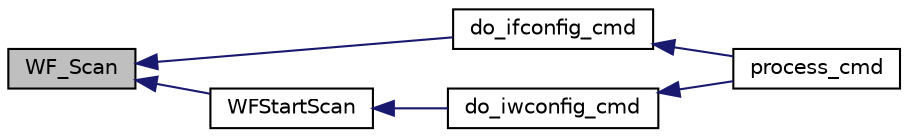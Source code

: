 digraph "WF_Scan"
{
  edge [fontname="Helvetica",fontsize="10",labelfontname="Helvetica",labelfontsize="10"];
  node [fontname="Helvetica",fontsize="10",shape=record];
  rankdir="LR";
  Node1 [label="WF_Scan",height=0.2,width=0.4,color="black", fillcolor="grey75", style="filled", fontcolor="black"];
  Node1 -> Node2 [dir="back",color="midnightblue",fontsize="10",style="solid",fontname="Helvetica"];
  Node2 [label="do_ifconfig_cmd",height=0.2,width=0.4,color="black", fillcolor="white", style="filled",URL="$_w_f_console_ifconfig_8c.html#a7d24f7ec577097165cbf981fd7a9ba76"];
  Node2 -> Node3 [dir="back",color="midnightblue",fontsize="10",style="solid",fontname="Helvetica"];
  Node3 [label="process_cmd",height=0.2,width=0.4,color="black", fillcolor="white", style="filled",URL="$_w_f_console_msg_handler_8c.html#adb34ba3f29206d313dd5bce1597db36b"];
  Node1 -> Node4 [dir="back",color="midnightblue",fontsize="10",style="solid",fontname="Helvetica"];
  Node4 [label="WFStartScan",height=0.2,width=0.4,color="black", fillcolor="white", style="filled",URL="$_w_f_easy_config_8c.html#ace3a4ed8433cd067c9ea749703b517ba"];
  Node4 -> Node5 [dir="back",color="midnightblue",fontsize="10",style="solid",fontname="Helvetica"];
  Node5 [label="do_iwconfig_cmd",height=0.2,width=0.4,color="black", fillcolor="white", style="filled",URL="$_w_f_console_iwconfig_8c.html#a2e6cbb97de35be8bbd07ca7c508020e9"];
  Node5 -> Node3 [dir="back",color="midnightblue",fontsize="10",style="solid",fontname="Helvetica"];
}
